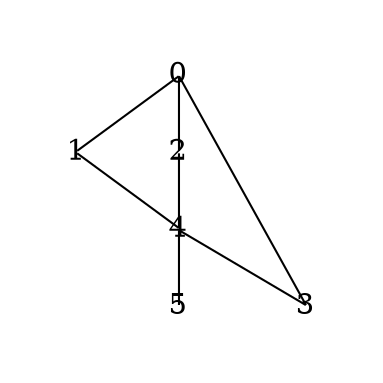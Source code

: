 digraph G {
    ratio=1;
    pad=0.5;
    edge [arrowhead=none];

    0 [shape=box];
    5 [shape=box];

    4 [fixedsize=true height= 0, width=0 color="transparent"];
    0 [fixedsize=true height= 0, width=0 color="transparent"];
    1 [fixedsize=true height= 0, width=0 color="transparent"];
    5 [fixedsize=true height= 0, width=0 color="transparent"];
    2 [fixedsize=true height= 0, width=0 color="transparent"];
    3 [fixedsize=true height= 0, width=0 color="transparent"];

    0 -> 1;
    2 -> 4;
    1 -> 4;
    0 -> 2;
    4 -> 5;
    3 -> 0;
    4 -> 3;
}